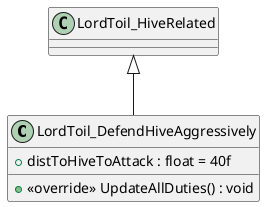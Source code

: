 @startuml
class LordToil_DefendHiveAggressively {
    + distToHiveToAttack : float = 40f
    + <<override>> UpdateAllDuties() : void
}
LordToil_HiveRelated <|-- LordToil_DefendHiveAggressively
@enduml
